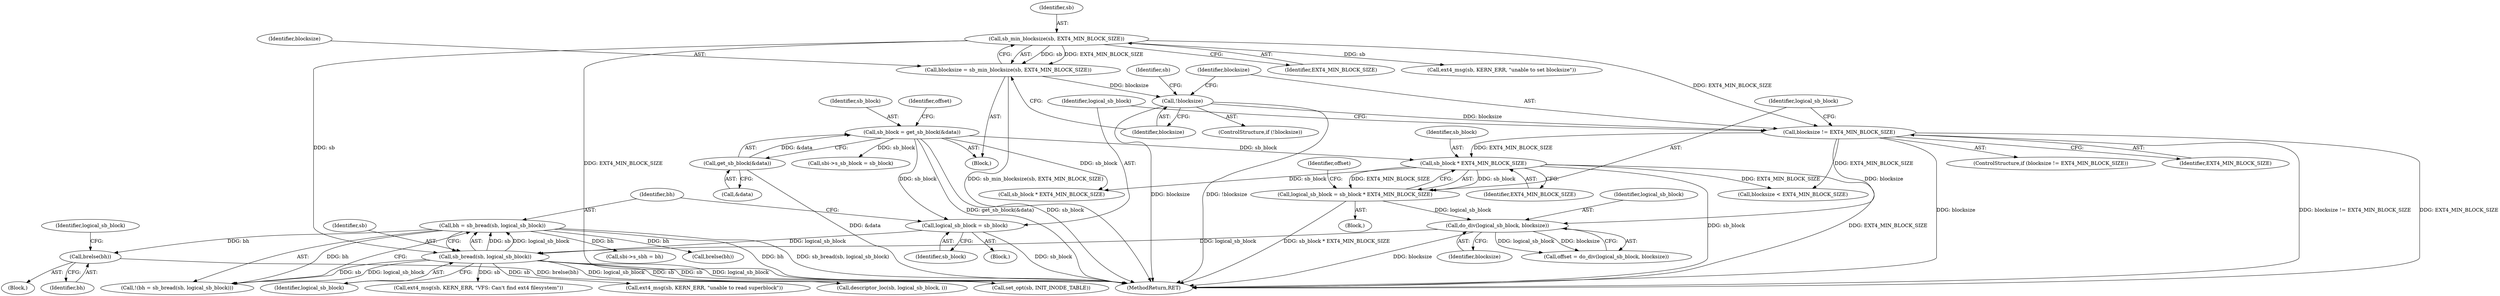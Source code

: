 digraph "0_linux_0449641130f5652b344ef6fa39fa019d7e94660a@pointer" {
"1000661" [label="(Call,brelse(bh))"];
"1000306" [label="(Call,bh = sb_bread(sb, logical_sb_block))"];
"1000308" [label="(Call,sb_bread(sb, logical_sb_block))"];
"1000272" [label="(Call,sb_min_blocksize(sb, EXT4_MIN_BLOCK_SIZE))"];
"1000301" [label="(Call,logical_sb_block = sb_block)"];
"1000139" [label="(Call,sb_block = get_sb_block(&data))"];
"1000141" [label="(Call,get_sb_block(&data))"];
"1000296" [label="(Call,do_div(logical_sb_block, blocksize))"];
"1000289" [label="(Call,logical_sb_block = sb_block * EXT4_MIN_BLOCK_SIZE)"];
"1000291" [label="(Call,sb_block * EXT4_MIN_BLOCK_SIZE)"];
"1000285" [label="(Call,blocksize != EXT4_MIN_BLOCK_SIZE)"];
"1000276" [label="(Call,!blocksize)"];
"1000270" [label="(Call,blocksize = sb_min_blocksize(sb, EXT4_MIN_BLOCK_SIZE))"];
"1000306" [label="(Call,bh = sb_bread(sb, logical_sb_block))"];
"1000301" [label="(Call,logical_sb_block = sb_block)"];
"1000277" [label="(Identifier,blocksize)"];
"1000661" [label="(Call,brelse(bh))"];
"1000124" [label="(Block,)"];
"1000276" [label="(Call,!blocksize)"];
"1000294" [label="(Call,offset = do_div(logical_sb_block, blocksize))"];
"1000147" [label="(Identifier,offset)"];
"1000288" [label="(Block,)"];
"1000664" [label="(Identifier,logical_sb_block)"];
"1000305" [label="(Call,!(bh = sb_bread(sb, logical_sb_block)))"];
"1000296" [label="(Call,do_div(logical_sb_block, blocksize))"];
"1000290" [label="(Identifier,logical_sb_block)"];
"1000292" [label="(Identifier,sb_block)"];
"1000270" [label="(Call,blocksize = sb_min_blocksize(sb, EXT4_MIN_BLOCK_SIZE))"];
"1000274" [label="(Identifier,EXT4_MIN_BLOCK_SIZE)"];
"1000291" [label="(Call,sb_block * EXT4_MIN_BLOCK_SIZE)"];
"1000310" [label="(Identifier,logical_sb_block)"];
"1000140" [label="(Identifier,sb_block)"];
"1000298" [label="(Identifier,blocksize)"];
"1000665" [label="(Call,sb_block * EXT4_MIN_BLOCK_SIZE)"];
"1000303" [label="(Identifier,sb_block)"];
"1000629" [label="(Call,blocksize < EXT4_MIN_BLOCK_SIZE)"];
"1000271" [label="(Identifier,blocksize)"];
"1000308" [label="(Call,sb_bread(sb, logical_sb_block))"];
"1002076" [label="(Call,ext4_msg(sb, KERN_ERR, \"VFS: Can't find ext4 filesystem\"))"];
"1002227" [label="(MethodReturn,RET)"];
"1000286" [label="(Identifier,blocksize)"];
"1000284" [label="(ControlStructure,if (blocksize != EXT4_MIN_BLOCK_SIZE))"];
"1000280" [label="(Identifier,sb)"];
"1000648" [label="(Block,)"];
"1000273" [label="(Identifier,sb)"];
"1000662" [label="(Identifier,bh)"];
"1000307" [label="(Identifier,bh)"];
"1000227" [label="(Call,sbi->s_sb_block = sb_block)"];
"1000312" [label="(Call,ext4_msg(sb, KERN_ERR, \"unable to read superblock\"))"];
"1000924" [label="(Call,sbi->s_sbh = bh)"];
"1000142" [label="(Call,&data)"];
"1000139" [label="(Call,sb_block = get_sb_block(&data))"];
"1000275" [label="(ControlStructure,if (!blocksize))"];
"1000285" [label="(Call,blocksize != EXT4_MIN_BLOCK_SIZE)"];
"1000302" [label="(Identifier,logical_sb_block)"];
"1001261" [label="(Call,descriptor_loc(sb, logical_sb_block, i))"];
"1000141" [label="(Call,get_sb_block(&data))"];
"1000297" [label="(Identifier,logical_sb_block)"];
"1000272" [label="(Call,sb_min_blocksize(sb, EXT4_MIN_BLOCK_SIZE))"];
"1002208" [label="(Call,brelse(bh))"];
"1000309" [label="(Identifier,sb)"];
"1000300" [label="(Block,)"];
"1000295" [label="(Identifier,offset)"];
"1000293" [label="(Identifier,EXT4_MIN_BLOCK_SIZE)"];
"1000287" [label="(Identifier,EXT4_MIN_BLOCK_SIZE)"];
"1000362" [label="(Call,set_opt(sb, INIT_INODE_TABLE))"];
"1000279" [label="(Call,ext4_msg(sb, KERN_ERR, \"unable to set blocksize\"))"];
"1000289" [label="(Call,logical_sb_block = sb_block * EXT4_MIN_BLOCK_SIZE)"];
"1000661" -> "1000648"  [label="AST: "];
"1000661" -> "1000662"  [label="CFG: "];
"1000662" -> "1000661"  [label="AST: "];
"1000664" -> "1000661"  [label="CFG: "];
"1000661" -> "1002227"  [label="DDG: brelse(bh)"];
"1000306" -> "1000661"  [label="DDG: bh"];
"1000306" -> "1000305"  [label="AST: "];
"1000306" -> "1000308"  [label="CFG: "];
"1000307" -> "1000306"  [label="AST: "];
"1000308" -> "1000306"  [label="AST: "];
"1000305" -> "1000306"  [label="CFG: "];
"1000306" -> "1002227"  [label="DDG: bh"];
"1000306" -> "1002227"  [label="DDG: sb_bread(sb, logical_sb_block)"];
"1000306" -> "1000305"  [label="DDG: bh"];
"1000308" -> "1000306"  [label="DDG: sb"];
"1000308" -> "1000306"  [label="DDG: logical_sb_block"];
"1000306" -> "1000924"  [label="DDG: bh"];
"1000306" -> "1002208"  [label="DDG: bh"];
"1000308" -> "1000310"  [label="CFG: "];
"1000309" -> "1000308"  [label="AST: "];
"1000310" -> "1000308"  [label="AST: "];
"1000308" -> "1002227"  [label="DDG: logical_sb_block"];
"1000308" -> "1002227"  [label="DDG: sb"];
"1000308" -> "1000305"  [label="DDG: sb"];
"1000308" -> "1000305"  [label="DDG: logical_sb_block"];
"1000272" -> "1000308"  [label="DDG: sb"];
"1000301" -> "1000308"  [label="DDG: logical_sb_block"];
"1000296" -> "1000308"  [label="DDG: logical_sb_block"];
"1000308" -> "1000312"  [label="DDG: sb"];
"1000308" -> "1000362"  [label="DDG: sb"];
"1000308" -> "1001261"  [label="DDG: logical_sb_block"];
"1000308" -> "1002076"  [label="DDG: sb"];
"1000272" -> "1000270"  [label="AST: "];
"1000272" -> "1000274"  [label="CFG: "];
"1000273" -> "1000272"  [label="AST: "];
"1000274" -> "1000272"  [label="AST: "];
"1000270" -> "1000272"  [label="CFG: "];
"1000272" -> "1002227"  [label="DDG: EXT4_MIN_BLOCK_SIZE"];
"1000272" -> "1000270"  [label="DDG: sb"];
"1000272" -> "1000270"  [label="DDG: EXT4_MIN_BLOCK_SIZE"];
"1000272" -> "1000279"  [label="DDG: sb"];
"1000272" -> "1000285"  [label="DDG: EXT4_MIN_BLOCK_SIZE"];
"1000301" -> "1000300"  [label="AST: "];
"1000301" -> "1000303"  [label="CFG: "];
"1000302" -> "1000301"  [label="AST: "];
"1000303" -> "1000301"  [label="AST: "];
"1000307" -> "1000301"  [label="CFG: "];
"1000301" -> "1002227"  [label="DDG: sb_block"];
"1000139" -> "1000301"  [label="DDG: sb_block"];
"1000139" -> "1000124"  [label="AST: "];
"1000139" -> "1000141"  [label="CFG: "];
"1000140" -> "1000139"  [label="AST: "];
"1000141" -> "1000139"  [label="AST: "];
"1000147" -> "1000139"  [label="CFG: "];
"1000139" -> "1002227"  [label="DDG: get_sb_block(&data)"];
"1000139" -> "1002227"  [label="DDG: sb_block"];
"1000141" -> "1000139"  [label="DDG: &data"];
"1000139" -> "1000227"  [label="DDG: sb_block"];
"1000139" -> "1000291"  [label="DDG: sb_block"];
"1000139" -> "1000665"  [label="DDG: sb_block"];
"1000141" -> "1000142"  [label="CFG: "];
"1000142" -> "1000141"  [label="AST: "];
"1000141" -> "1002227"  [label="DDG: &data"];
"1000296" -> "1000294"  [label="AST: "];
"1000296" -> "1000298"  [label="CFG: "];
"1000297" -> "1000296"  [label="AST: "];
"1000298" -> "1000296"  [label="AST: "];
"1000294" -> "1000296"  [label="CFG: "];
"1000296" -> "1002227"  [label="DDG: blocksize"];
"1000296" -> "1000294"  [label="DDG: logical_sb_block"];
"1000296" -> "1000294"  [label="DDG: blocksize"];
"1000289" -> "1000296"  [label="DDG: logical_sb_block"];
"1000285" -> "1000296"  [label="DDG: blocksize"];
"1000289" -> "1000288"  [label="AST: "];
"1000289" -> "1000291"  [label="CFG: "];
"1000290" -> "1000289"  [label="AST: "];
"1000291" -> "1000289"  [label="AST: "];
"1000295" -> "1000289"  [label="CFG: "];
"1000289" -> "1002227"  [label="DDG: sb_block * EXT4_MIN_BLOCK_SIZE"];
"1000291" -> "1000289"  [label="DDG: sb_block"];
"1000291" -> "1000289"  [label="DDG: EXT4_MIN_BLOCK_SIZE"];
"1000291" -> "1000293"  [label="CFG: "];
"1000292" -> "1000291"  [label="AST: "];
"1000293" -> "1000291"  [label="AST: "];
"1000291" -> "1002227"  [label="DDG: sb_block"];
"1000291" -> "1002227"  [label="DDG: EXT4_MIN_BLOCK_SIZE"];
"1000285" -> "1000291"  [label="DDG: EXT4_MIN_BLOCK_SIZE"];
"1000291" -> "1000629"  [label="DDG: EXT4_MIN_BLOCK_SIZE"];
"1000291" -> "1000665"  [label="DDG: sb_block"];
"1000285" -> "1000284"  [label="AST: "];
"1000285" -> "1000287"  [label="CFG: "];
"1000286" -> "1000285"  [label="AST: "];
"1000287" -> "1000285"  [label="AST: "];
"1000290" -> "1000285"  [label="CFG: "];
"1000302" -> "1000285"  [label="CFG: "];
"1000285" -> "1002227"  [label="DDG: blocksize"];
"1000285" -> "1002227"  [label="DDG: blocksize != EXT4_MIN_BLOCK_SIZE"];
"1000285" -> "1002227"  [label="DDG: EXT4_MIN_BLOCK_SIZE"];
"1000276" -> "1000285"  [label="DDG: blocksize"];
"1000285" -> "1000629"  [label="DDG: EXT4_MIN_BLOCK_SIZE"];
"1000276" -> "1000275"  [label="AST: "];
"1000276" -> "1000277"  [label="CFG: "];
"1000277" -> "1000276"  [label="AST: "];
"1000280" -> "1000276"  [label="CFG: "];
"1000286" -> "1000276"  [label="CFG: "];
"1000276" -> "1002227"  [label="DDG: !blocksize"];
"1000276" -> "1002227"  [label="DDG: blocksize"];
"1000270" -> "1000276"  [label="DDG: blocksize"];
"1000270" -> "1000124"  [label="AST: "];
"1000271" -> "1000270"  [label="AST: "];
"1000277" -> "1000270"  [label="CFG: "];
"1000270" -> "1002227"  [label="DDG: sb_min_blocksize(sb, EXT4_MIN_BLOCK_SIZE)"];
}
